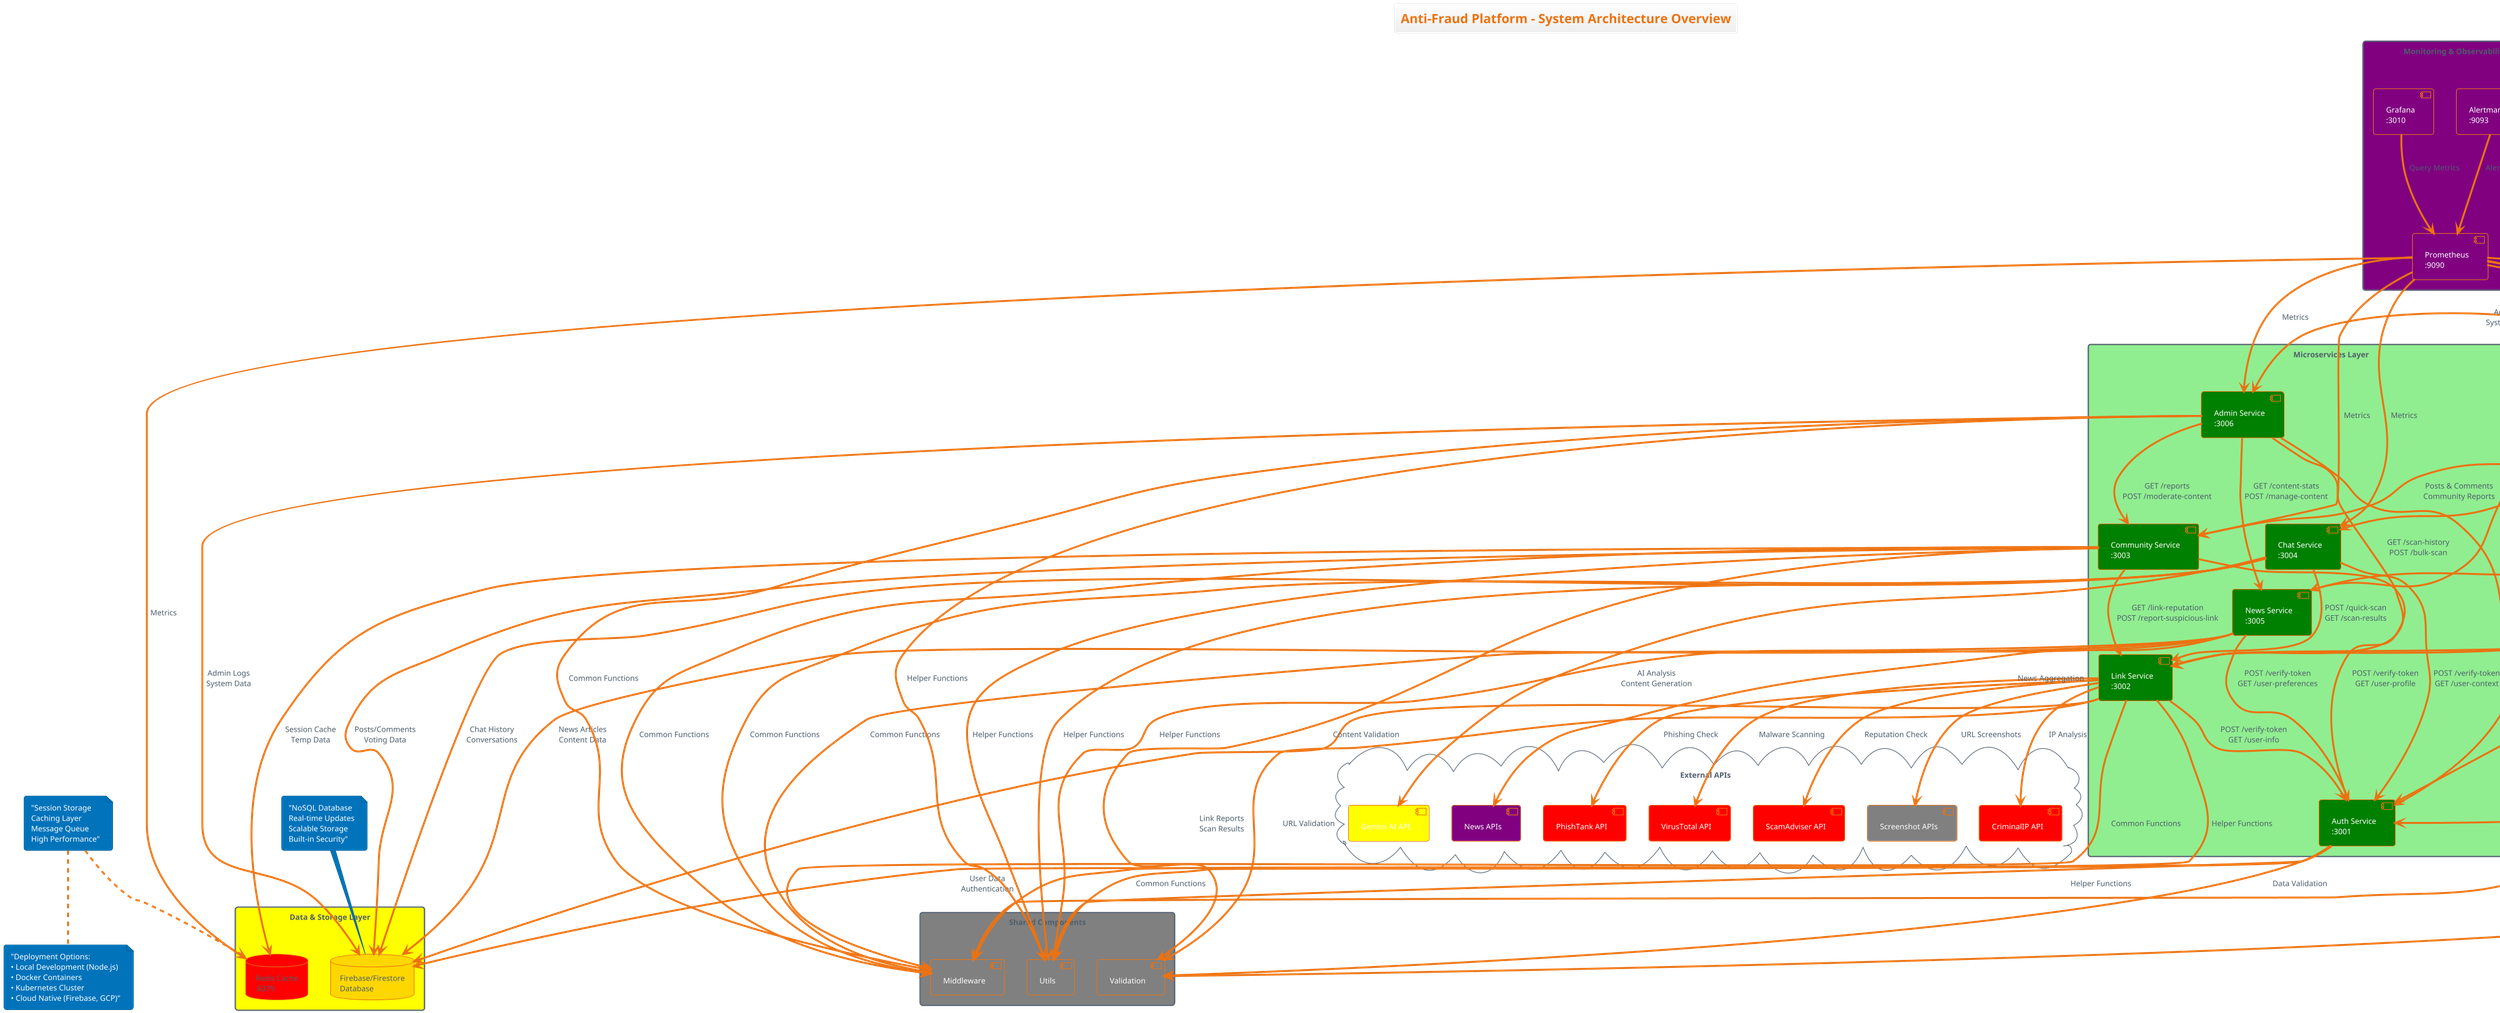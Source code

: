 @startuml System Architecture Overview
!theme aws-orange
title Anti-Fraud Platform - System Architecture Overview

' External Users
actor "Web Users" as users #lightblue
actor "Admin Users" as admin #orange
actor "Mobile Users" as mobile #lightgreen

' External Systems
cloud "External APIs" as external {
  component "VirusTotal API" as vt #red
  component "ScamAdviser API" as sa #red  
  component "Gemini AI API" as gemini #yellow
  component "News APIs" as news #purple
  component "Screenshot APIs" as screenshot #gray
  component "CriminalIP API" as criminalip #red
  component "PhishTank API" as phishtank #red
}

' Frontend Layer
rectangle "Frontend Layer" as frontend_layer #lightblue {
  component "React Frontend\n:3000" as react #blue
}

' API Gateway Layer
rectangle "API Gateway Layer" as gateway_layer #orange {
  component "API Gateway\n:8082" as gateway #orange
  note right of gateway : Entry Point\nRouting & Auth\nRate Limiting\nLoad Balancing
}

' Microservices Layer
rectangle "Microservices Layer" as services_layer #lightgreen {
  component "Auth Service\n:3001" as auth #green
  component "Link Service\n:3002" as link #green  
  component "Community Service\n:3003" as community #green
  component "Chat Service\n:3004" as chat #green
  component "News Service\n:3005" as newsvc #green
  component "Admin Service\n:3006" as adminvc #green
}

' Data & Cache Layer
rectangle "Data & Storage Layer" as data_layer #yellow {
  database "Firebase/Firestore\nDatabase" as firebase #gold
  database "Redis Cache\n:6379" as redis #red
}

' Monitoring Layer
rectangle "Monitoring & Observability" as monitoring_layer #purple {
  component "Prometheus\n:9090" as prometheus #purple
  component "Grafana\n:3010" as grafana #purple
  component "Alertmanager\n:9093" as alertmanager #purple
}

' Shared Components
rectangle "Shared Components" as shared_layer #gray {
  component "Middleware" as middleware #gray
  component "Utils" as utils #gray
  component "Validation" as validation #gray
}

' User Connections
users --> react : HTTPS
admin --> react : HTTPS  
mobile --> react : HTTPS

' Frontend to Gateway
react --> gateway : API Calls\nHTTP/REST

' Gateway to Services
gateway --> auth : Authentication\nUser Management
gateway --> link : Link Verification\nSecurity Scanning  
gateway --> community : Posts & Comments\nCommunity Reports
gateway --> chat : AI Chatbot\nConversations
gateway --> newsvc : News Content\nFraud Alerts
gateway --> adminvc : Admin Functions\nSystem Management

' Service Dependencies - Database
auth --> firebase : User Data\nAuthentication
link --> firebase : Link Reports\nScan Results
community --> firebase : Posts/Comments\nVoting Data
community --> redis : Session Cache\nTemp Data
chat --> firebase : Chat History\nConversations
newsvc --> firebase : News Articles\nContent Data
adminvc --> firebase : Admin Logs\nSystem Data

' Inter-Service API Communication
link --> auth : POST /verify-token\nGET /user-info
community --> auth : POST /verify-token\nGET /user-profile
chat --> auth : POST /verify-token\nGET /user-context
newsvc --> auth : POST /verify-token\nGET /user-preferences
adminvc --> auth : POST /verify-admin\nGET /user-roles

adminvc --> link : GET /scan-history\nPOST /bulk-scan
adminvc --> community : GET /reports\nPOST /moderate-content
adminvc --> newsvc : GET /content-stats\nPOST /manage-content

community --> link : GET /link-reputation\nPOST /report-suspicious-link
chat --> link : POST /quick-scan\nGET /scan-results

' API Gateway Internal Routing
note right of gateway : "Internal API Routes:\n/api/auth/* → Auth Service\n/api/links/* → Link Service\n/api/community/* → Community Service\n/api/chat/* → Chat Service\n/api/news/* → News Service\n/api/admin/* → Admin Service"

' External API Connections
link --> vt : Malware Scanning
link --> sa : Reputation Check
link --> screenshot : URL Screenshots
link --> criminalip : IP Analysis  
link --> phishtank : Phishing Check
chat --> gemini : AI Analysis\nContent Generation
newsvc --> news : News Aggregation

' Monitoring Connections
prometheus --> auth : Metrics
prometheus --> link : Metrics
prometheus --> community : Metrics
prometheus --> chat : Metrics
prometheus --> newsvc : Metrics
prometheus --> adminvc : Metrics
prometheus --> gateway : Metrics
prometheus --> redis : Metrics

grafana --> prometheus : Query Metrics
alertmanager --> prometheus : Alert Rules

' Shared Component Usage
auth --> middleware : Common Functions
link --> middleware : Common Functions
community --> middleware : Common Functions
chat --> middleware : Common Functions
newsvc --> middleware : Common Functions
adminvc --> middleware : Common Functions
gateway --> middleware : Common Functions

auth --> utils : Helper Functions
link --> utils : Helper Functions
community --> utils : Helper Functions
chat --> utils : Helper Functions
newsvc --> utils : Helper Functions
adminvc --> utils : Helper Functions

gateway --> validation : Input Validation
auth --> validation : Data Validation
link --> validation : URL Validation
community --> validation : Content Validation

' Network Security
note top of gateway : "JWT Authentication\nAPI Rate Limiting\nCORS Protection\nInput Validation"

note top of firebase : "NoSQL Database\nReal-time Updates\nScalable Storage\nBuilt-in Security"

note top of redis : "Session Storage\nCaching Layer\nMessage Queue\nHigh Performance"

' Deployment Notes
note bottom : "Deployment Options:\n• Local Development (Node.js)\n• Docker Containers\n• Kubernetes Cluster\n• Cloud Native (Firebase, GCP)"

@enduml

